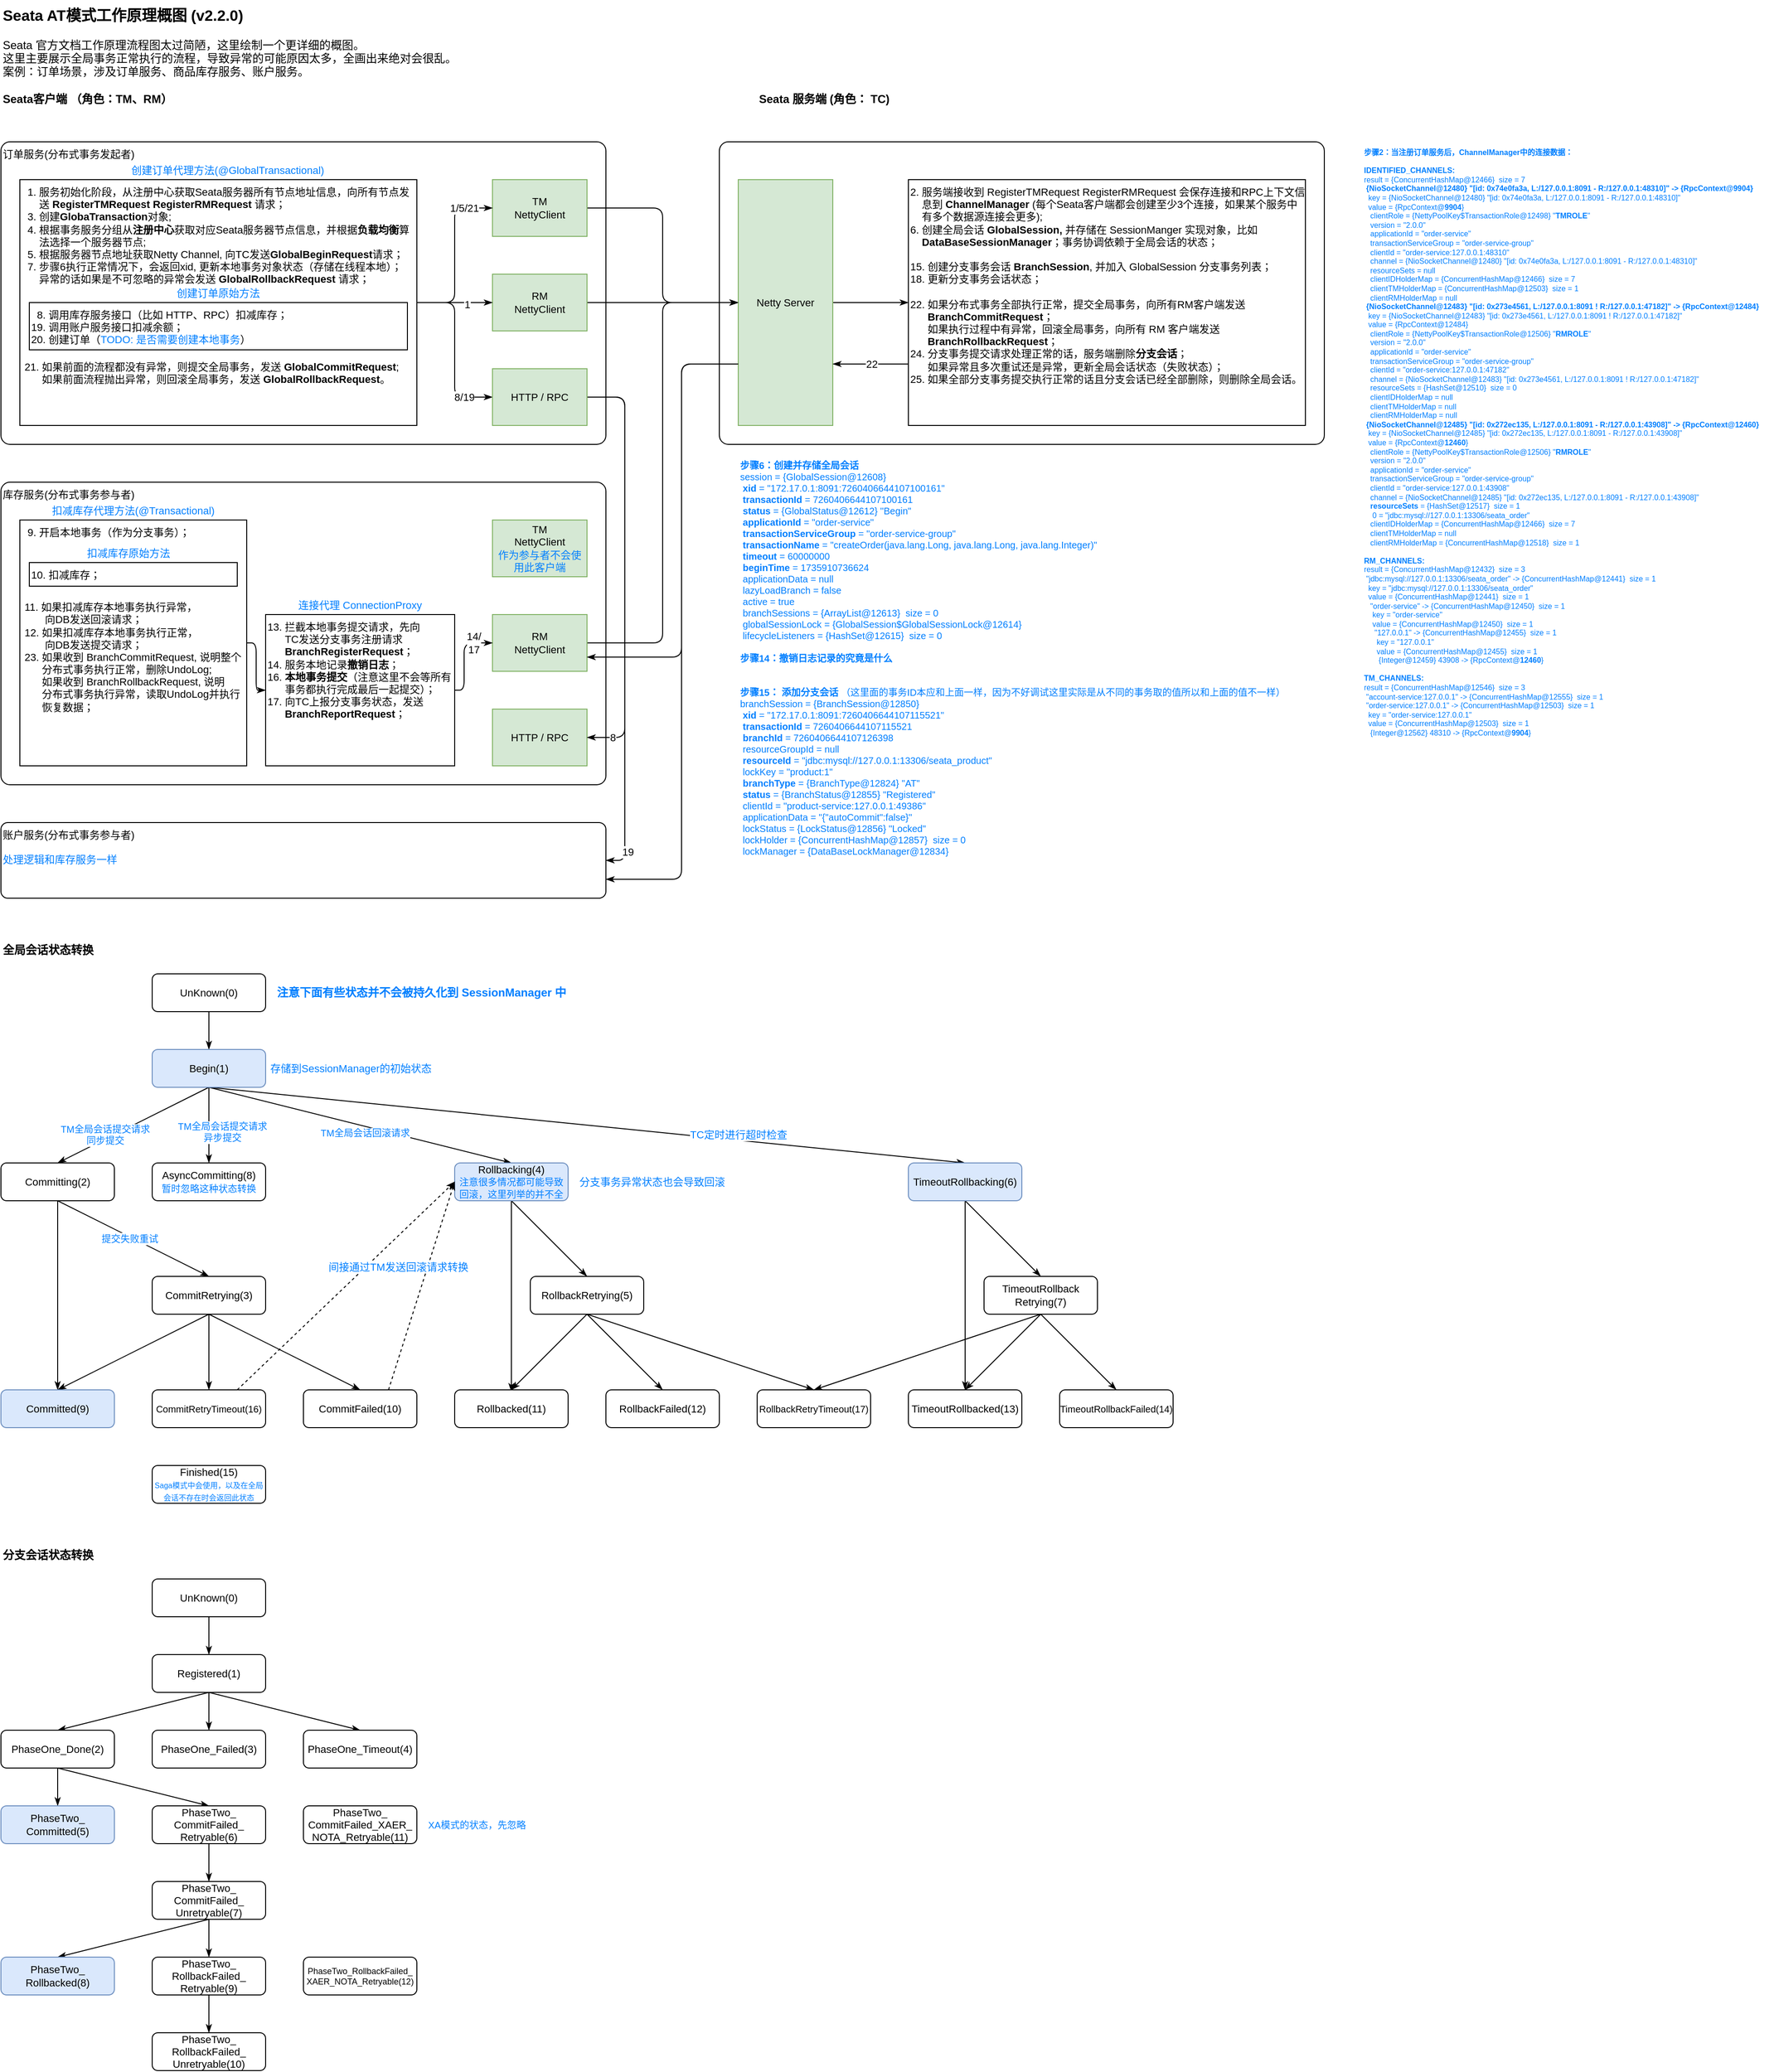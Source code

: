 <mxfile version="21.6.5" type="device">
  <diagram name="第 1 页" id="fcQhUc8sDfnLVn2LQNiu">
    <mxGraphModel dx="1434" dy="879" grid="1" gridSize="10" guides="1" tooltips="1" connect="1" arrows="1" fold="1" page="1" pageScale="1" pageWidth="827" pageHeight="1169" math="0" shadow="0">
      <root>
        <mxCell id="0" />
        <mxCell id="1" parent="0" />
        <mxCell id="5K5Wjn24KYveSR4iWbam-34" value="库存服务(分布式事务参与者)" style="rounded=1;whiteSpace=wrap;html=1;align=left;verticalAlign=top;arcSize=3;fontSize=11;" parent="1" vertex="1">
          <mxGeometry x="40" y="520" width="640" height="320" as="geometry" />
        </mxCell>
        <mxCell id="5K5Wjn24KYveSR4iWbam-16" value="" style="rounded=1;whiteSpace=wrap;html=1;align=left;verticalAlign=top;arcSize=3;fontSize=11;" parent="1" vertex="1">
          <mxGeometry x="800" y="160" width="640" height="320" as="geometry" />
        </mxCell>
        <mxCell id="5K5Wjn24KYveSR4iWbam-1" value="&lt;font style=&quot;&quot;&gt;&lt;b style=&quot;font-size: 16px;&quot;&gt;Seata AT模式工作原理概图 (v2.2.0)&lt;/b&gt;&lt;br&gt;&lt;font style=&quot;font-size: 12px;&quot;&gt;&lt;br&gt;Seata 官方文档工作原理流程图太过简陋，这里绘制一个更详细的概图。&lt;br&gt;这里主要展示全局事务正常执行的流程，导致异常的可能原因太多，全画出来绝对会很乱。&lt;br&gt;&lt;/font&gt;案例：订单场景，涉及订单服务、商品库存服务、账户服务。&lt;br&gt;&lt;/font&gt;" style="text;html=1;align=left;verticalAlign=top;resizable=0;points=[];autosize=1;strokeColor=none;fillColor=none;" parent="1" vertex="1">
          <mxGeometry x="40" y="10" width="500" height="90" as="geometry" />
        </mxCell>
        <mxCell id="5K5Wjn24KYveSR4iWbam-3" value="&lt;b&gt;Seata 服务端 (角色： TC)&lt;/b&gt;" style="text;html=1;strokeColor=none;fillColor=none;align=left;verticalAlign=middle;whiteSpace=wrap;rounded=0;" parent="1" vertex="1">
          <mxGeometry x="840" y="100" width="240" height="30" as="geometry" />
        </mxCell>
        <mxCell id="5K5Wjn24KYveSR4iWbam-4" value="&lt;b&gt;Seata客户端 （角色：TM、RM）&lt;/b&gt;" style="text;html=1;strokeColor=none;fillColor=none;align=left;verticalAlign=middle;whiteSpace=wrap;rounded=0;" parent="1" vertex="1">
          <mxGeometry x="40" y="100" width="240" height="30" as="geometry" />
        </mxCell>
        <mxCell id="5K5Wjn24KYveSR4iWbam-5" value="订单服务(分布式事务发起者)" style="rounded=1;whiteSpace=wrap;html=1;align=left;verticalAlign=top;arcSize=3;fontSize=11;" parent="1" vertex="1">
          <mxGeometry x="40" y="160" width="640" height="320" as="geometry" />
        </mxCell>
        <mxCell id="5K5Wjn24KYveSR4iWbam-28" style="edgeStyle=orthogonalEdgeStyle;rounded=1;orthogonalLoop=1;jettySize=auto;html=1;exitX=1;exitY=0.5;exitDx=0;exitDy=0;entryX=0;entryY=0.5;entryDx=0;entryDy=0;endArrow=classicThin;endFill=1;" parent="1" source="5K5Wjn24KYveSR4iWbam-6" target="5K5Wjn24KYveSR4iWbam-17" edge="1">
          <mxGeometry relative="1" as="geometry" />
        </mxCell>
        <mxCell id="5K5Wjn24KYveSR4iWbam-6" value="TM&lt;br&gt;NettyClient" style="rounded=0;whiteSpace=wrap;html=1;fontSize=11;fillColor=#d5e8d4;strokeColor=#82b366;" parent="1" vertex="1">
          <mxGeometry x="560" y="200" width="100" height="60" as="geometry" />
        </mxCell>
        <mxCell id="5K5Wjn24KYveSR4iWbam-31" style="edgeStyle=orthogonalEdgeStyle;rounded=1;orthogonalLoop=1;jettySize=auto;html=1;exitX=1;exitY=0.5;exitDx=0;exitDy=0;endArrow=classicThin;endFill=1;" parent="1" source="5K5Wjn24KYveSR4iWbam-7" target="5K5Wjn24KYveSR4iWbam-17" edge="1">
          <mxGeometry relative="1" as="geometry" />
        </mxCell>
        <mxCell id="5K5Wjn24KYveSR4iWbam-7" value="RM&lt;br&gt;NettyClient" style="rounded=0;whiteSpace=wrap;html=1;fontSize=11;fillColor=#d5e8d4;strokeColor=#82b366;" parent="1" vertex="1">
          <mxGeometry x="560" y="300" width="100" height="60" as="geometry" />
        </mxCell>
        <mxCell id="5K5Wjn24KYveSR4iWbam-15" style="edgeStyle=orthogonalEdgeStyle;rounded=1;orthogonalLoop=1;jettySize=auto;html=1;exitX=1;exitY=0.5;exitDx=0;exitDy=0;entryX=0;entryY=0.5;entryDx=0;entryDy=0;endArrow=classicThin;endFill=1;" parent="1" source="5K5Wjn24KYveSR4iWbam-8" target="5K5Wjn24KYveSR4iWbam-6" edge="1">
          <mxGeometry relative="1" as="geometry">
            <mxPoint x="480" y="210" as="sourcePoint" />
            <mxPoint x="520" y="270" as="targetPoint" />
            <Array as="points">
              <mxPoint x="520" y="330" />
              <mxPoint x="520" y="230" />
            </Array>
          </mxGeometry>
        </mxCell>
        <mxCell id="5K5Wjn24KYveSR4iWbam-18" value="1/5/21" style="edgeLabel;html=1;align=center;verticalAlign=middle;resizable=0;points=[];" parent="5K5Wjn24KYveSR4iWbam-15" vertex="1" connectable="0">
          <mxGeometry x="0.525" y="-2" relative="1" as="geometry">
            <mxPoint x="8" y="-3" as="offset" />
          </mxGeometry>
        </mxCell>
        <mxCell id="5K5Wjn24KYveSR4iWbam-30" style="edgeStyle=orthogonalEdgeStyle;rounded=1;orthogonalLoop=1;jettySize=auto;html=1;exitX=1;exitY=0.5;exitDx=0;exitDy=0;endArrow=classicThin;endFill=1;" parent="1" source="5K5Wjn24KYveSR4iWbam-8" target="5K5Wjn24KYveSR4iWbam-7" edge="1">
          <mxGeometry relative="1" as="geometry">
            <Array as="points">
              <mxPoint x="500" y="330" />
              <mxPoint x="500" y="330" />
            </Array>
          </mxGeometry>
        </mxCell>
        <mxCell id="5K5Wjn24KYveSR4iWbam-59" value="1" style="edgeLabel;html=1;align=center;verticalAlign=middle;resizable=0;points=[];" parent="5K5Wjn24KYveSR4iWbam-30" vertex="1" connectable="0">
          <mxGeometry x="0.325" y="-2" relative="1" as="geometry">
            <mxPoint as="offset" />
          </mxGeometry>
        </mxCell>
        <mxCell id="5K5Wjn24KYveSR4iWbam-8" value="&amp;nbsp; 1. 服务初始化阶段，从注册中心获取Seata服务器所有节点地址信息，向所有节点发 &lt;br&gt;&amp;nbsp; &amp;nbsp; &amp;nbsp; 送 &lt;b&gt;RegisterTMRequest&lt;/b&gt; &lt;b&gt;RegisterRMRequest&lt;/b&gt; 请求；&lt;br&gt;&amp;nbsp; 3. 创建&lt;b&gt;GlobaTransaction&lt;/b&gt;对象;&amp;nbsp;&lt;br&gt;&amp;nbsp; 4. 根据事务服务分组从&lt;b&gt;注册中心&lt;/b&gt;获取对应Seata服务器节点信息，并根据&lt;b&gt;负载均衡&lt;/b&gt;算&lt;br&gt;&amp;nbsp; &amp;nbsp; &amp;nbsp; 法选择一个服务器节点;&amp;nbsp;&lt;br&gt;&amp;nbsp; 5. 根据服务器节点地址获取Netty Channel, 向TC发送&lt;b&gt;GlobalBeginRequest&lt;/b&gt;请求；&lt;br&gt;&amp;nbsp; 7. 步骤6执行正常情况下，会返回xid, 更新本地事务对象状态（存储在线程本地）；&lt;br&gt;&amp;nbsp; &amp;nbsp; &amp;nbsp; 异常的话如果是不可忽略的异常会发送 &lt;b&gt;GlobalRollbackRequest&lt;/b&gt; 请求；&lt;br&gt;&amp;nbsp;&lt;br&gt;&lt;br&gt;&lt;br&gt;&lt;br&gt;&lt;br&gt;&lt;br&gt;&amp;nbsp;21. 如果前面的流程都没有异常，则提交全局事务，发送 &lt;b&gt;GlobalCommitRequest&lt;/b&gt;;&lt;br&gt;&amp;nbsp; &amp;nbsp; &amp;nbsp; &amp;nbsp;如果前面流程抛出异常，则回滚全局事务，发送&amp;nbsp;&lt;b&gt;GlobalRollbackRequest&lt;/b&gt;。" style="rounded=0;whiteSpace=wrap;html=1;align=left;fontSize=11;verticalAlign=top;" parent="1" vertex="1">
          <mxGeometry x="60" y="200" width="420" height="260" as="geometry" />
        </mxCell>
        <mxCell id="5K5Wjn24KYveSR4iWbam-48" style="edgeStyle=orthogonalEdgeStyle;rounded=1;orthogonalLoop=1;jettySize=auto;html=1;exitX=1;exitY=0.5;exitDx=0;exitDy=0;entryX=0;entryY=0.5;entryDx=0;entryDy=0;endArrow=classicThin;endFill=1;" parent="1" source="5K5Wjn24KYveSR4iWbam-8" target="5K5Wjn24KYveSR4iWbam-47" edge="1">
          <mxGeometry relative="1" as="geometry" />
        </mxCell>
        <mxCell id="5K5Wjn24KYveSR4iWbam-50" value="8/19" style="edgeLabel;html=1;align=center;verticalAlign=middle;resizable=0;points=[];" parent="5K5Wjn24KYveSR4iWbam-48" vertex="1" connectable="0">
          <mxGeometry x="-0.713" y="-1" relative="1" as="geometry">
            <mxPoint x="24" y="99" as="offset" />
          </mxGeometry>
        </mxCell>
        <mxCell id="5K5Wjn24KYveSR4iWbam-9" value="&amp;nbsp; 8. 调用库存服务接口（比如 HTTP、RPC）扣减库存；&lt;br&gt;19. 调用账户服务接口扣减余额；&lt;br&gt;20. 创建订单（&lt;font color=&quot;#007fff&quot;&gt;TODO: 是否需要创建本地事务&lt;/font&gt;）" style="rounded=0;whiteSpace=wrap;html=1;align=left;verticalAlign=top;fontSize=11;" parent="1" vertex="1">
          <mxGeometry x="70" y="330" width="400" height="50" as="geometry" />
        </mxCell>
        <mxCell id="5K5Wjn24KYveSR4iWbam-10" value="&lt;font color=&quot;#007fff&quot;&gt;创建订单代理方法(@GlobalTransactional)&lt;/font&gt;" style="text;html=1;strokeColor=none;fillColor=none;align=center;verticalAlign=middle;whiteSpace=wrap;rounded=0;fontSize=11;" parent="1" vertex="1">
          <mxGeometry x="170" y="180" width="220" height="20" as="geometry" />
        </mxCell>
        <mxCell id="5K5Wjn24KYveSR4iWbam-58" style="edgeStyle=orthogonalEdgeStyle;rounded=1;orthogonalLoop=1;jettySize=auto;html=1;exitX=1;exitY=0.5;exitDx=0;exitDy=0;endArrow=classicThin;endFill=1;" parent="1" source="5K5Wjn24KYveSR4iWbam-17" target="5K5Wjn24KYveSR4iWbam-20" edge="1">
          <mxGeometry relative="1" as="geometry" />
        </mxCell>
        <mxCell id="5K5Wjn24KYveSR4iWbam-67" style="edgeStyle=orthogonalEdgeStyle;rounded=1;orthogonalLoop=1;jettySize=auto;html=1;exitX=0;exitY=0.75;exitDx=0;exitDy=0;entryX=1;entryY=0.75;entryDx=0;entryDy=0;endArrow=classicThin;endFill=1;" parent="1" source="5K5Wjn24KYveSR4iWbam-17" target="5K5Wjn24KYveSR4iWbam-51" edge="1">
          <mxGeometry relative="1" as="geometry">
            <Array as="points">
              <mxPoint x="760" y="395" />
              <mxPoint x="760" y="940" />
            </Array>
          </mxGeometry>
        </mxCell>
        <mxCell id="5K5Wjn24KYveSR4iWbam-17" value="Netty Server" style="rounded=0;whiteSpace=wrap;html=1;fontSize=11;fillColor=#d5e8d4;strokeColor=#82b366;" parent="1" vertex="1">
          <mxGeometry x="820" y="200" width="100" height="260" as="geometry" />
        </mxCell>
        <mxCell id="5K5Wjn24KYveSR4iWbam-63" style="edgeStyle=orthogonalEdgeStyle;rounded=1;orthogonalLoop=1;jettySize=auto;html=1;exitX=0;exitY=0.75;exitDx=0;exitDy=0;entryX=1;entryY=0.75;entryDx=0;entryDy=0;endArrow=classicThin;endFill=1;" parent="1" source="5K5Wjn24KYveSR4iWbam-20" target="5K5Wjn24KYveSR4iWbam-17" edge="1">
          <mxGeometry relative="1" as="geometry" />
        </mxCell>
        <mxCell id="5K5Wjn24KYveSR4iWbam-64" value="22" style="edgeLabel;html=1;align=center;verticalAlign=middle;resizable=0;points=[];" parent="5K5Wjn24KYveSR4iWbam-63" vertex="1" connectable="0">
          <mxGeometry x="-0.025" relative="1" as="geometry">
            <mxPoint as="offset" />
          </mxGeometry>
        </mxCell>
        <mxCell id="5K5Wjn24KYveSR4iWbam-20" value="2. 服务端接收到 RegisterTMRequest RegisterRMRequest 会保存连接和RPC上下文信 &lt;br&gt;&amp;nbsp; &amp;nbsp; 息到 &lt;b&gt;ChannelManager &lt;/b&gt;(每个Seata客户端都会创建至少3个连接，如果某个服务中&lt;br&gt;&amp;nbsp; &amp;nbsp; 有多个数据源连接会更多);&amp;nbsp;&lt;br&gt;6. 创建全局会话 &lt;b&gt;GlobalSession, &lt;/b&gt;并存储在 SessionManger 实现对象，比如&lt;br&gt;&amp;nbsp; &amp;nbsp; &lt;b&gt;DataBaseSessionManager&lt;/b&gt;；事务协调依赖于全局会话的状态；&lt;br&gt;&lt;br&gt;15. 创建分支事务会话 &lt;b&gt;BranchSession&lt;/b&gt;, 并加入 GlobalSession 分支事务列表；&lt;br&gt;18. 更新分支事务会话状态；&lt;br&gt;&lt;br&gt;22. 如果分布式事务全部执行正常，提交全局事务，向所有RM客户端发送&amp;nbsp;&lt;br&gt;&amp;nbsp; &amp;nbsp; &amp;nbsp; &lt;b&gt;BranchCommitRequest&lt;/b&gt;；&lt;br&gt;&amp;nbsp; &amp;nbsp; &amp;nbsp; 如果执行过程中有异常，回滚全局事务，向所有 RM 客户端发送&lt;br&gt;&amp;nbsp; &amp;nbsp; &amp;nbsp; &lt;b&gt;BranchRollbackRequest&lt;/b&gt;；&lt;br&gt;24. 分支事务提交请求处理正常的话，服务端删除&lt;b&gt;分支会话&lt;/b&gt;；&lt;br&gt;&amp;nbsp; &amp;nbsp; &amp;nbsp; 如果异常且多次重试还是异常，更新全局会话状态（失败状态）；&lt;br&gt;25. 如果全部分支事务提交执行正常的话且分支会话已经全部删除，则删除全局会话。" style="rounded=0;whiteSpace=wrap;html=1;align=left;fontSize=11;verticalAlign=top;" parent="1" vertex="1">
          <mxGeometry x="1000" y="200" width="420" height="260" as="geometry" />
        </mxCell>
        <mxCell id="5K5Wjn24KYveSR4iWbam-21" value="&lt;font color=&quot;#007fff&quot;&gt;创建订单原始方法&lt;/font&gt;" style="text;html=1;strokeColor=none;fillColor=none;align=center;verticalAlign=middle;whiteSpace=wrap;rounded=0;fontSize=11;" parent="1" vertex="1">
          <mxGeometry x="220" y="310" width="100" height="20" as="geometry" />
        </mxCell>
        <mxCell id="5K5Wjn24KYveSR4iWbam-32" value="&lt;font color=&quot;#007fff&quot; style=&quot;font-size: 8px;&quot;&gt;&lt;b style=&quot;font-size: 8px;&quot;&gt;步骤2：当注册订单服务后，ChannelManager中的连接数据：&lt;br style=&quot;font-size: 8px;&quot;&gt;&lt;br style=&quot;font-size: 8px;&quot;&gt;IDENTIFIED_CHANNELS:&lt;br style=&quot;font-size: 8px;&quot;&gt;&lt;/b&gt;&lt;/font&gt;&lt;div style=&quot;font-size: 8px;&quot;&gt;&lt;div style=&quot;font-size: 8px;&quot;&gt;&lt;font color=&quot;#007fff&quot; style=&quot;font-size: 8px;&quot;&gt;result = {ConcurrentHashMap@12466}&amp;nbsp; size = 7&lt;/font&gt;&lt;/div&gt;&lt;div style=&quot;font-size: 8px;&quot;&gt;&lt;font color=&quot;#007fff&quot; style=&quot;font-size: 8px;&quot;&gt;&lt;b&gt;&amp;nbsp;{NioSocketChannel@12480} &quot;[id: 0x74e0fa3a, L:/127.0.0.1:8091 - R:/127.0.0.1:48310]&quot; -&amp;gt; {RpcContext@9904}&amp;nbsp;&lt;/b&gt;&lt;/font&gt;&lt;/div&gt;&lt;div style=&quot;font-size: 8px;&quot;&gt;&lt;font color=&quot;#007fff&quot; style=&quot;font-size: 8px;&quot;&gt;&amp;nbsp; key = {NioSocketChannel@12480} &quot;[id: 0x74e0fa3a, L:/127.0.0.1:8091 - R:/127.0.0.1:48310]&quot;&lt;/font&gt;&lt;/div&gt;&lt;div style=&quot;font-size: 8px;&quot;&gt;&lt;font color=&quot;#007fff&quot; style=&quot;font-size: 8px;&quot;&gt;&amp;nbsp; value = {RpcContext@&lt;b style=&quot;font-size: 8px;&quot;&gt;9904&lt;/b&gt;}&amp;nbsp;&lt;/font&gt;&lt;/div&gt;&lt;div style=&quot;font-size: 8px;&quot;&gt;&lt;font color=&quot;#007fff&quot; style=&quot;font-size: 8px;&quot;&gt;&amp;nbsp; &amp;nbsp;clientRole = {NettyPoolKey$TransactionRole@12498} &quot;&lt;b style=&quot;font-size: 8px;&quot;&gt;TMROLE&lt;/b&gt;&quot;&lt;/font&gt;&lt;/div&gt;&lt;div style=&quot;font-size: 8px;&quot;&gt;&lt;font color=&quot;#007fff&quot; style=&quot;font-size: 8px;&quot;&gt;&amp;nbsp; &amp;nbsp;version = &quot;2.0.0&quot;&lt;/font&gt;&lt;/div&gt;&lt;div style=&quot;font-size: 8px;&quot;&gt;&lt;font color=&quot;#007fff&quot; style=&quot;font-size: 8px;&quot;&gt;&amp;nbsp; &amp;nbsp;applicationId = &quot;order-service&quot;&lt;/font&gt;&lt;/div&gt;&lt;div style=&quot;font-size: 8px;&quot;&gt;&lt;font color=&quot;#007fff&quot; style=&quot;font-size: 8px;&quot;&gt;&amp;nbsp; &amp;nbsp;transactionServiceGroup = &quot;order-service-group&quot;&lt;/font&gt;&lt;/div&gt;&lt;div style=&quot;font-size: 8px;&quot;&gt;&lt;font color=&quot;#007fff&quot; style=&quot;font-size: 8px;&quot;&gt;&amp;nbsp; &amp;nbsp;clientId = &quot;order-service:127.0.0.1:48310&quot;&lt;/font&gt;&lt;/div&gt;&lt;div style=&quot;font-size: 8px;&quot;&gt;&lt;font color=&quot;#007fff&quot; style=&quot;font-size: 8px;&quot;&gt;&amp;nbsp; &amp;nbsp;channel = {NioSocketChannel@12480} &quot;[id: 0x74e0fa3a, L:/127.0.0.1:8091 - R:/127.0.0.1:48310]&quot;&lt;/font&gt;&lt;/div&gt;&lt;div style=&quot;font-size: 8px;&quot;&gt;&lt;font color=&quot;#007fff&quot; style=&quot;font-size: 8px;&quot;&gt;&amp;nbsp; &amp;nbsp;resourceSets = null&lt;/font&gt;&lt;/div&gt;&lt;div style=&quot;font-size: 8px;&quot;&gt;&lt;font color=&quot;#007fff&quot; style=&quot;font-size: 8px;&quot;&gt;&amp;nbsp; &amp;nbsp;clientIDHolderMap = {ConcurrentHashMap@12466}&amp;nbsp; size = 7&lt;/font&gt;&lt;/div&gt;&lt;div style=&quot;font-size: 8px;&quot;&gt;&lt;font color=&quot;#007fff&quot; style=&quot;font-size: 8px;&quot;&gt;&amp;nbsp; &amp;nbsp;clientTMHolderMap = {ConcurrentHashMap@12503}&amp;nbsp; size = 1&lt;/font&gt;&lt;/div&gt;&lt;div style=&quot;font-size: 8px;&quot;&gt;&lt;font color=&quot;#007fff&quot; style=&quot;font-size: 8px;&quot;&gt;&amp;nbsp; &amp;nbsp;clientRMHolderMap = null&lt;/font&gt;&lt;/div&gt;&lt;div style=&quot;font-size: 8px;&quot;&gt;&lt;font color=&quot;#007fff&quot; style=&quot;font-size: 8px;&quot;&gt;&lt;b&gt;&amp;nbsp;{NioSocketChannel@12483} &quot;[id: 0x273e4561, L:/127.0.0.1:8091 ! R:/127.0.0.1:47182]&quot; -&amp;gt; {RpcContext@12484}&lt;/b&gt;&lt;/font&gt;&lt;/div&gt;&lt;div style=&quot;font-size: 8px;&quot;&gt;&lt;font color=&quot;#007fff&quot; style=&quot;font-size: 8px;&quot;&gt;&amp;nbsp; key = {NioSocketChannel@12483} &quot;[id: 0x273e4561, L:/127.0.0.1:8091 ! R:/127.0.0.1:47182]&quot;&lt;/font&gt;&lt;/div&gt;&lt;div style=&quot;font-size: 8px;&quot;&gt;&lt;font color=&quot;#007fff&quot; style=&quot;font-size: 8px;&quot;&gt;&amp;nbsp; value = {RpcContext@12484}&lt;/font&gt;&lt;/div&gt;&lt;div style=&quot;font-size: 8px;&quot;&gt;&lt;font color=&quot;#007fff&quot; style=&quot;font-size: 8px;&quot;&gt;&amp;nbsp; &amp;nbsp;clientRole = {NettyPoolKey$TransactionRole@12506} &quot;&lt;b style=&quot;font-size: 8px;&quot;&gt;RMROLE&lt;/b&gt;&quot;&lt;/font&gt;&lt;/div&gt;&lt;div style=&quot;font-size: 8px;&quot;&gt;&lt;font color=&quot;#007fff&quot; style=&quot;font-size: 8px;&quot;&gt;&amp;nbsp; &amp;nbsp;version = &quot;2.0.0&quot;&lt;/font&gt;&lt;/div&gt;&lt;div style=&quot;font-size: 8px;&quot;&gt;&lt;font color=&quot;#007fff&quot; style=&quot;font-size: 8px;&quot;&gt;&amp;nbsp; &amp;nbsp;applicationId = &quot;order-service&quot;&lt;/font&gt;&lt;/div&gt;&lt;div style=&quot;font-size: 8px;&quot;&gt;&lt;font color=&quot;#007fff&quot; style=&quot;font-size: 8px;&quot;&gt;&amp;nbsp; &amp;nbsp;transactionServiceGroup = &quot;order-service-group&quot;&lt;/font&gt;&lt;/div&gt;&lt;div style=&quot;font-size: 8px;&quot;&gt;&lt;font color=&quot;#007fff&quot; style=&quot;font-size: 8px;&quot;&gt;&amp;nbsp; &amp;nbsp;clientId = &quot;order-service:127.0.0.1:47182&quot;&lt;/font&gt;&lt;/div&gt;&lt;div style=&quot;font-size: 8px;&quot;&gt;&lt;font color=&quot;#007fff&quot; style=&quot;font-size: 8px;&quot;&gt;&amp;nbsp; &amp;nbsp;channel = {NioSocketChannel@12483} &quot;[id: 0x273e4561, L:/127.0.0.1:8091 ! R:/127.0.0.1:47182]&quot;&lt;/font&gt;&lt;/div&gt;&lt;div style=&quot;font-size: 8px;&quot;&gt;&lt;font color=&quot;#007fff&quot; style=&quot;font-size: 8px;&quot;&gt;&amp;nbsp; &amp;nbsp;resourceSets = {HashSet@12510}&amp;nbsp; size = 0&lt;/font&gt;&lt;/div&gt;&lt;div style=&quot;font-size: 8px;&quot;&gt;&lt;font color=&quot;#007fff&quot; style=&quot;font-size: 8px;&quot;&gt;&amp;nbsp; &amp;nbsp;clientIDHolderMap = null&lt;/font&gt;&lt;/div&gt;&lt;div style=&quot;font-size: 8px;&quot;&gt;&lt;font color=&quot;#007fff&quot; style=&quot;font-size: 8px;&quot;&gt;&amp;nbsp; &amp;nbsp;clientTMHolderMap = null&lt;/font&gt;&lt;/div&gt;&lt;div style=&quot;font-size: 8px;&quot;&gt;&lt;font color=&quot;#007fff&quot; style=&quot;font-size: 8px;&quot;&gt;&amp;nbsp; &amp;nbsp;clientRMHolderMap = null&lt;/font&gt;&lt;/div&gt;&lt;div style=&quot;font-size: 8px;&quot;&gt;&lt;font color=&quot;#007fff&quot; style=&quot;font-size: 8px;&quot;&gt;&lt;b&gt;&amp;nbsp;{NioSocketChannel@12485} &quot;[id: 0x272ec135, L:/127.0.0.1:8091 - R:/127.0.0.1:43908]&quot; -&amp;gt; {RpcContext@12460}&lt;/b&gt;&lt;/font&gt;&lt;/div&gt;&lt;div style=&quot;font-size: 8px;&quot;&gt;&lt;font color=&quot;#007fff&quot; style=&quot;font-size: 8px;&quot;&gt;&amp;nbsp; key = {NioSocketChannel@12485} &quot;[id: 0x272ec135, L:/127.0.0.1:8091 - R:/127.0.0.1:43908]&quot;&lt;/font&gt;&lt;/div&gt;&lt;div style=&quot;font-size: 8px;&quot;&gt;&lt;font color=&quot;#007fff&quot; style=&quot;font-size: 8px;&quot;&gt;&amp;nbsp; value = {RpcContext@&lt;b style=&quot;font-size: 8px;&quot;&gt;12460&lt;/b&gt;}&lt;/font&gt;&lt;/div&gt;&lt;div style=&quot;font-size: 8px;&quot;&gt;&lt;font color=&quot;#007fff&quot; style=&quot;font-size: 8px;&quot;&gt;&amp;nbsp; &amp;nbsp;clientRole = {NettyPoolKey$TransactionRole@12506} &quot;&lt;b style=&quot;font-size: 8px;&quot;&gt;RMROLE&lt;/b&gt;&quot;&lt;/font&gt;&lt;/div&gt;&lt;div style=&quot;font-size: 8px;&quot;&gt;&lt;font color=&quot;#007fff&quot; style=&quot;font-size: 8px;&quot;&gt;&amp;nbsp; &amp;nbsp;version = &quot;2.0.0&quot;&lt;/font&gt;&lt;/div&gt;&lt;div style=&quot;font-size: 8px;&quot;&gt;&lt;font color=&quot;#007fff&quot; style=&quot;font-size: 8px;&quot;&gt;&amp;nbsp; &amp;nbsp;applicationId = &quot;order-service&quot;&lt;/font&gt;&lt;/div&gt;&lt;div style=&quot;font-size: 8px;&quot;&gt;&lt;font color=&quot;#007fff&quot; style=&quot;font-size: 8px;&quot;&gt;&amp;nbsp; &amp;nbsp;transactionServiceGroup = &quot;order-service-group&quot;&lt;/font&gt;&lt;/div&gt;&lt;div style=&quot;font-size: 8px;&quot;&gt;&lt;font color=&quot;#007fff&quot; style=&quot;font-size: 8px;&quot;&gt;&amp;nbsp; &amp;nbsp;clientId = &quot;order-service:127.0.0.1:43908&quot;&lt;/font&gt;&lt;/div&gt;&lt;div style=&quot;font-size: 8px;&quot;&gt;&lt;font color=&quot;#007fff&quot; style=&quot;font-size: 8px;&quot;&gt;&amp;nbsp; &amp;nbsp;channel = {NioSocketChannel@12485} &quot;[id: 0x272ec135, L:/127.0.0.1:8091 - R:/127.0.0.1:43908]&quot;&lt;/font&gt;&lt;/div&gt;&lt;div style=&quot;font-size: 8px;&quot;&gt;&lt;font color=&quot;#007fff&quot; style=&quot;font-size: 8px;&quot;&gt;&amp;nbsp; &amp;nbsp;&lt;b style=&quot;font-size: 8px;&quot;&gt;resourceSets&lt;/b&gt; = {HashSet@12517}&amp;nbsp; size = 1&lt;/font&gt;&lt;/div&gt;&lt;div style=&quot;font-size: 8px;&quot;&gt;&lt;font color=&quot;#007fff&quot; style=&quot;font-size: 8px;&quot;&gt;&amp;nbsp; &amp;nbsp; 0 = &quot;jdbc:mysql://127.0.0.1:13306/seata_order&quot;&lt;/font&gt;&lt;/div&gt;&lt;div style=&quot;font-size: 8px;&quot;&gt;&lt;font color=&quot;#007fff&quot; style=&quot;font-size: 8px;&quot;&gt;&amp;nbsp; &amp;nbsp;clientIDHolderMap = {ConcurrentHashMap@12466}&amp;nbsp; size = 7&lt;/font&gt;&lt;/div&gt;&lt;div style=&quot;font-size: 8px;&quot;&gt;&lt;font color=&quot;#007fff&quot; style=&quot;font-size: 8px;&quot;&gt;&amp;nbsp; &amp;nbsp;clientTMHolderMap = null&lt;/font&gt;&lt;/div&gt;&lt;div style=&quot;font-size: 8px;&quot;&gt;&lt;font color=&quot;#007fff&quot; style=&quot;font-size: 8px;&quot;&gt;&amp;nbsp; &amp;nbsp;clientRMHolderMap = {ConcurrentHashMap@12518}&amp;nbsp; size = 1&lt;/font&gt;&lt;/div&gt;&lt;/div&gt;&lt;div style=&quot;font-size: 8px;&quot;&gt;&lt;font color=&quot;#007fff&quot; style=&quot;font-size: 8px;&quot;&gt;&lt;br style=&quot;font-size: 8px;&quot;&gt;&lt;/font&gt;&lt;/div&gt;&lt;div style=&quot;font-size: 8px;&quot;&gt;&lt;font color=&quot;#007fff&quot; style=&quot;font-size: 8px;&quot;&gt;&lt;b style=&quot;font-size: 8px;&quot;&gt;RM_CHANNELS:&lt;/b&gt;&lt;br style=&quot;font-size: 8px;&quot;&gt;&lt;div style=&quot;font-size: 8px;&quot;&gt;&lt;div style=&quot;font-size: 8px;&quot;&gt;result = {ConcurrentHashMap@12432}&amp;nbsp; size = 3&lt;/div&gt;&lt;div style=&quot;font-size: 8px;&quot;&gt;&amp;nbsp;&quot;jdbc:mysql://127.0.0.1:13306/seata_order&quot; -&amp;gt; {ConcurrentHashMap@12441}&amp;nbsp; size = 1&lt;/div&gt;&lt;div style=&quot;font-size: 8px;&quot;&gt;&amp;nbsp; key = &quot;jdbc:mysql://127.0.0.1:13306/seata_order&quot;&lt;/div&gt;&lt;div style=&quot;font-size: 8px;&quot;&gt;&amp;nbsp; value = {ConcurrentHashMap@12441}&amp;nbsp; size = 1&lt;/div&gt;&lt;div style=&quot;font-size: 8px;&quot;&gt;&amp;nbsp; &amp;nbsp;&quot;order-service&quot; -&amp;gt; {ConcurrentHashMap@12450}&amp;nbsp; size = 1&lt;/div&gt;&lt;div style=&quot;font-size: 8px;&quot;&gt;&amp;nbsp; &amp;nbsp; key = &quot;order-service&quot;&lt;/div&gt;&lt;div style=&quot;font-size: 8px;&quot;&gt;&amp;nbsp; &amp;nbsp; value = {ConcurrentHashMap@12450}&amp;nbsp; size = 1&lt;/div&gt;&lt;div style=&quot;font-size: 8px;&quot;&gt;&amp;nbsp; &amp;nbsp; &amp;nbsp;&quot;127.0.0.1&quot; -&amp;gt; {ConcurrentHashMap@12455}&amp;nbsp; size = 1&lt;/div&gt;&lt;div style=&quot;font-size: 8px;&quot;&gt;&amp;nbsp; &amp;nbsp; &amp;nbsp; key = &quot;127.0.0.1&quot;&lt;/div&gt;&lt;div style=&quot;font-size: 8px;&quot;&gt;&amp;nbsp; &amp;nbsp; &amp;nbsp; value = {ConcurrentHashMap@12455}&amp;nbsp; size = 1&lt;/div&gt;&lt;div style=&quot;font-size: 8px;&quot;&gt;&amp;nbsp; &amp;nbsp; &amp;nbsp; &amp;nbsp;{Integer@12459} 43908 -&amp;gt; {RpcContext@&lt;b style=&quot;font-size: 8px;&quot;&gt;12460&lt;/b&gt;}&lt;/div&gt;&lt;/div&gt;&lt;/font&gt;&lt;/div&gt;&lt;div style=&quot;font-size: 8px;&quot;&gt;&lt;font color=&quot;#007fff&quot; style=&quot;font-size: 8px;&quot;&gt;&lt;b style=&quot;font-size: 8px;&quot;&gt;&lt;br style=&quot;font-size: 8px;&quot;&gt;&lt;/b&gt;&lt;/font&gt;&lt;/div&gt;&lt;div style=&quot;font-size: 8px;&quot;&gt;&lt;font color=&quot;#007fff&quot; style=&quot;font-size: 8px;&quot;&gt;&lt;div style=&quot;font-size: 8px;&quot;&gt;&lt;b style=&quot;font-size: 8px;&quot;&gt;TM_CHANNELS:&lt;/b&gt;&lt;br style=&quot;font-size: 8px;&quot;&gt;&lt;div style=&quot;font-size: 8px;&quot;&gt;&lt;div style=&quot;font-size: 8px;&quot;&gt;&lt;div style=&quot;font-size: 8px;&quot;&gt;result = {ConcurrentHashMap@12546}&amp;nbsp; size = 3&lt;/div&gt;&lt;div style=&quot;font-size: 8px;&quot;&gt;&amp;nbsp;&quot;account-service:127.0.0.1&quot; -&amp;gt; {ConcurrentHashMap@12555}&amp;nbsp; size = 1&lt;/div&gt;&lt;div style=&quot;font-size: 8px;&quot;&gt;&amp;nbsp;&quot;order-service:127.0.0.1&quot; -&amp;gt; {ConcurrentHashMap@12503}&amp;nbsp; size = 1&lt;/div&gt;&lt;div style=&quot;font-size: 8px;&quot;&gt;&amp;nbsp; key = &quot;order-service:127.0.0.1&quot;&lt;/div&gt;&lt;div style=&quot;font-size: 8px;&quot;&gt;&amp;nbsp; value = {ConcurrentHashMap@12503}&amp;nbsp; size = 1&lt;/div&gt;&lt;div style=&quot;font-size: 8px;&quot;&gt;&amp;nbsp; &amp;nbsp;{Integer@12562} 48310 -&amp;gt; {RpcContext@&lt;b style=&quot;font-size: 8px;&quot;&gt;9904&lt;/b&gt;}&amp;nbsp;&lt;/div&gt;&lt;/div&gt;&lt;/div&gt;&lt;/div&gt;&lt;/font&gt;&lt;/div&gt;" style="text;html=1;align=left;verticalAlign=top;resizable=0;points=[];autosize=1;strokeColor=none;fillColor=none;fontSize=8;" parent="1" vertex="1">
          <mxGeometry x="1480" y="160" width="440" height="640" as="geometry" />
        </mxCell>
        <mxCell id="5K5Wjn24KYveSR4iWbam-33" value="&lt;font color=&quot;#007fff&quot; style=&quot;font-size: 10px;&quot;&gt;&lt;font style=&quot;font-size: 10px;&quot;&gt;&lt;b&gt;步骤6：创建并存储全局会话&lt;br&gt;&lt;/b&gt;&lt;/font&gt;&lt;div style=&quot;&quot;&gt;session = {GlobalSession@12608}&amp;nbsp;&lt;/div&gt;&lt;div style=&quot;&quot;&gt;&amp;nbsp;&lt;b&gt;xid&lt;/b&gt; = &quot;172.17.0.1:8091:7260406644107100161&quot;&lt;/div&gt;&lt;div style=&quot;&quot;&gt;&amp;nbsp;&lt;b&gt;transactionId&lt;/b&gt; = 7260406644107100161&lt;/div&gt;&lt;div style=&quot;&quot;&gt;&amp;nbsp;&lt;b&gt;status&lt;/b&gt; = {GlobalStatus@12612} &quot;Begin&quot;&lt;/div&gt;&lt;div style=&quot;&quot;&gt;&amp;nbsp;&lt;b&gt;applicationId&lt;/b&gt; = &quot;order-service&quot;&lt;/div&gt;&lt;div style=&quot;&quot;&gt;&amp;nbsp;&lt;b&gt;transactionServiceGroup&lt;/b&gt; = &quot;order-service-group&quot;&lt;/div&gt;&lt;div style=&quot;&quot;&gt;&amp;nbsp;&lt;b&gt;transactionName&lt;/b&gt; = &quot;createOrder(java.lang.Long, java.lang.Long, java.lang.Integer)&quot;&lt;/div&gt;&lt;div style=&quot;&quot;&gt;&amp;nbsp;&lt;b&gt;timeout&lt;/b&gt; = 60000000&lt;/div&gt;&lt;div style=&quot;&quot;&gt;&amp;nbsp;&lt;b&gt;beginTime&lt;/b&gt; =&amp;nbsp;1735910736624&lt;/div&gt;&lt;div style=&quot;&quot;&gt;&amp;nbsp;applicationData = null&lt;/div&gt;&lt;div style=&quot;&quot;&gt;&amp;nbsp;lazyLoadBranch = false&lt;/div&gt;&lt;div style=&quot;&quot;&gt;&amp;nbsp;active = true&lt;/div&gt;&lt;div style=&quot;&quot;&gt;&amp;nbsp;branchSessions = {ArrayList@12613}&amp;nbsp; size = 0&lt;/div&gt;&lt;div style=&quot;&quot;&gt;&amp;nbsp;globalSessionLock = {GlobalSession$GlobalSessionLock@12614}&amp;nbsp;&lt;/div&gt;&lt;div style=&quot;&quot;&gt;&amp;nbsp;lifecycleListeners = {HashSet@12615}&amp;nbsp; size = 0&lt;/div&gt;&lt;div style=&quot;&quot;&gt;&lt;br&gt;&lt;/div&gt;&lt;div style=&quot;&quot;&gt;&lt;b&gt;步骤14：撤销日志记录的究竟是什么&lt;/b&gt;&lt;/div&gt;&lt;div style=&quot;&quot;&gt;&lt;br&gt;&lt;/div&gt;&lt;div style=&quot;&quot;&gt;&lt;br&gt;&lt;/div&gt;&lt;div style=&quot;&quot;&gt;&lt;b&gt;步骤15： 添加分支会话 &lt;/b&gt;（这里面的事务ID本应和上面一样，因为不好调试这里实际是从不同的事务取的值所以和上面的值不一样）&lt;/div&gt;&lt;div style=&quot;&quot;&gt;&lt;div style=&quot;&quot;&gt;branchSession = {BranchSession@12850}&amp;nbsp;&lt;/div&gt;&lt;div style=&quot;&quot;&gt;&amp;nbsp;&lt;b&gt;xid&lt;/b&gt; = &quot;172.17.0.1:8091:7260406644107115521&quot;&lt;/div&gt;&lt;div style=&quot;&quot;&gt;&amp;nbsp;&lt;b&gt;transactionId&lt;/b&gt; = 7260406644107115521&lt;/div&gt;&lt;div style=&quot;&quot;&gt;&amp;nbsp;&lt;b&gt;branchId&lt;/b&gt; = 7260406644107126398&lt;/div&gt;&lt;div style=&quot;&quot;&gt;&amp;nbsp;resourceGroupId = null&lt;/div&gt;&lt;div style=&quot;&quot;&gt;&amp;nbsp;&lt;b&gt;resourceId&lt;/b&gt; = &quot;jdbc:mysql://127.0.0.1:13306/seata_product&quot;&lt;/div&gt;&lt;div style=&quot;&quot;&gt;&amp;nbsp;lockKey = &quot;product:1&quot;&lt;/div&gt;&lt;div style=&quot;&quot;&gt;&amp;nbsp;&lt;b&gt;branchType&lt;/b&gt; = {BranchType@12824} &quot;AT&quot;&lt;/div&gt;&lt;div style=&quot;&quot;&gt;&amp;nbsp;&lt;b&gt;status&lt;/b&gt; = {BranchStatus@12855} &quot;Registered&quot;&lt;/div&gt;&lt;div style=&quot;&quot;&gt;&amp;nbsp;clientId = &quot;product-service:127.0.0.1:49386&quot;&lt;/div&gt;&lt;div style=&quot;&quot;&gt;&amp;nbsp;applicationData = &quot;{&quot;autoCommit&quot;:false}&quot;&lt;/div&gt;&lt;div style=&quot;&quot;&gt;&amp;nbsp;lockStatus = {LockStatus@12856} &quot;Locked&quot;&lt;/div&gt;&lt;div style=&quot;&quot;&gt;&amp;nbsp;lockHolder = {ConcurrentHashMap@12857}&amp;nbsp; size = 0&lt;/div&gt;&lt;div style=&quot;&quot;&gt;&amp;nbsp;lockManager = {DataBaseLockManager@12834}&amp;nbsp;&lt;/div&gt;&lt;/div&gt;&lt;/font&gt;" style="text;html=1;strokeColor=none;fillColor=none;align=left;verticalAlign=top;whiteSpace=wrap;rounded=0;fontSize=11;" parent="1" vertex="1">
          <mxGeometry x="820" y="489" width="580" height="451" as="geometry" />
        </mxCell>
        <mxCell id="5K5Wjn24KYveSR4iWbam-56" style="edgeStyle=orthogonalEdgeStyle;rounded=1;orthogonalLoop=1;jettySize=auto;html=1;exitX=1;exitY=0.5;exitDx=0;exitDy=0;entryX=0;entryY=0.5;entryDx=0;entryDy=0;endArrow=classicThin;endFill=1;" parent="1" source="5K5Wjn24KYveSR4iWbam-35" target="5K5Wjn24KYveSR4iWbam-17" edge="1">
          <mxGeometry relative="1" as="geometry" />
        </mxCell>
        <mxCell id="5K5Wjn24KYveSR4iWbam-35" value="RM&lt;br&gt;NettyClient" style="rounded=0;whiteSpace=wrap;html=1;fontSize=11;fillColor=#d5e8d4;strokeColor=#82b366;" parent="1" vertex="1">
          <mxGeometry x="560" y="660" width="100" height="60" as="geometry" />
        </mxCell>
        <mxCell id="5K5Wjn24KYveSR4iWbam-36" value="HTTP / RPC" style="rounded=0;whiteSpace=wrap;html=1;fontSize=11;fillColor=#d5e8d4;strokeColor=#82b366;" parent="1" vertex="1">
          <mxGeometry x="560" y="760" width="100" height="60" as="geometry" />
        </mxCell>
        <mxCell id="5K5Wjn24KYveSR4iWbam-54" style="edgeStyle=orthogonalEdgeStyle;rounded=1;orthogonalLoop=1;jettySize=auto;html=1;exitX=1;exitY=0.5;exitDx=0;exitDy=0;entryX=0;entryY=0.5;entryDx=0;entryDy=0;endArrow=classicThin;endFill=1;" parent="1" source="5K5Wjn24KYveSR4iWbam-42" target="5K5Wjn24KYveSR4iWbam-52" edge="1">
          <mxGeometry relative="1" as="geometry">
            <Array as="points">
              <mxPoint x="310" y="690" />
              <mxPoint x="310" y="740" />
            </Array>
          </mxGeometry>
        </mxCell>
        <mxCell id="5K5Wjn24KYveSR4iWbam-42" value="&amp;nbsp; 9. 开启本地事务（作为分支事务）；&amp;nbsp;&lt;br&gt;&amp;nbsp;&lt;br&gt;&lt;br&gt;&lt;br&gt;&lt;br&gt;&amp;nbsp; &lt;br&gt;&amp;nbsp;11. 如果扣减库存本地事务执行异常，&lt;br&gt;&amp;nbsp; &amp;nbsp; &amp;nbsp; &amp;nbsp; 向DB发送回滚请求；&lt;br&gt;&amp;nbsp;12. 如果扣减库存本地事务执行正常，&lt;br&gt;&amp;nbsp; &amp;nbsp; &amp;nbsp; &amp;nbsp; 向DB发送提交请求；&lt;br&gt;&amp;nbsp;23. 如果收到 BranchCommitRequest, 说明整个&lt;br&gt;&amp;nbsp; &amp;nbsp; &amp;nbsp; &amp;nbsp;分布式事务执行正常，删除UndoLog;&lt;br&gt;&amp;nbsp; &amp;nbsp; &amp;nbsp; &amp;nbsp;如果收到 BranchRollbackRequest, 说明&lt;div&gt;&amp;nbsp; &amp;nbsp; &amp;nbsp; &amp;nbsp;分布式事务执行异常，读取UndoLog并执行 &lt;br&gt;&amp;nbsp; &amp;nbsp; &amp;nbsp; &amp;nbsp;恢复数据；&lt;/div&gt;" style="rounded=0;whiteSpace=wrap;html=1;align=left;fontSize=11;verticalAlign=top;" parent="1" vertex="1">
          <mxGeometry x="60" y="560" width="240" height="260" as="geometry" />
        </mxCell>
        <mxCell id="5K5Wjn24KYveSR4iWbam-43" value="10. 扣减库存；" style="rounded=0;whiteSpace=wrap;html=1;align=left;verticalAlign=top;fontSize=11;" parent="1" vertex="1">
          <mxGeometry x="70" y="605" width="220" height="25" as="geometry" />
        </mxCell>
        <mxCell id="5K5Wjn24KYveSR4iWbam-44" value="&lt;font color=&quot;#007fff&quot;&gt;扣减库存代理方法(@Transactional)&lt;/font&gt;" style="text;html=1;strokeColor=none;fillColor=none;align=center;verticalAlign=middle;whiteSpace=wrap;rounded=0;fontSize=11;" parent="1" vertex="1">
          <mxGeometry x="65" y="540" width="230" height="20" as="geometry" />
        </mxCell>
        <mxCell id="5K5Wjn24KYveSR4iWbam-45" value="&lt;font color=&quot;#007fff&quot;&gt;扣减库存原始方法&lt;/font&gt;" style="text;html=1;strokeColor=none;fillColor=none;align=center;verticalAlign=middle;whiteSpace=wrap;rounded=0;fontSize=11;" parent="1" vertex="1">
          <mxGeometry x="125" y="585" width="100" height="20" as="geometry" />
        </mxCell>
        <mxCell id="5K5Wjn24KYveSR4iWbam-46" value="TM&lt;br&gt;NettyClient&lt;br&gt;&lt;font color=&quot;#007fff&quot;&gt;作为参与者不会使用此客户端&lt;/font&gt;" style="rounded=0;whiteSpace=wrap;html=1;fontSize=11;fillColor=#d5e8d4;strokeColor=#82b366;" parent="1" vertex="1">
          <mxGeometry x="560" y="560" width="100" height="60" as="geometry" />
        </mxCell>
        <mxCell id="5K5Wjn24KYveSR4iWbam-49" style="edgeStyle=orthogonalEdgeStyle;rounded=1;orthogonalLoop=1;jettySize=auto;html=1;exitX=1;exitY=0.5;exitDx=0;exitDy=0;entryX=1;entryY=0.5;entryDx=0;entryDy=0;endArrow=classicThin;endFill=1;" parent="1" source="5K5Wjn24KYveSR4iWbam-47" target="5K5Wjn24KYveSR4iWbam-36" edge="1">
          <mxGeometry relative="1" as="geometry">
            <Array as="points">
              <mxPoint x="700" y="430" />
              <mxPoint x="700" y="790" />
            </Array>
          </mxGeometry>
        </mxCell>
        <mxCell id="5K5Wjn24KYveSR4iWbam-61" value="8" style="edgeLabel;html=1;align=center;verticalAlign=middle;resizable=0;points=[];" parent="5K5Wjn24KYveSR4iWbam-49" vertex="1" connectable="0">
          <mxGeometry x="0.88" relative="1" as="geometry">
            <mxPoint as="offset" />
          </mxGeometry>
        </mxCell>
        <mxCell id="5K5Wjn24KYveSR4iWbam-60" style="edgeStyle=orthogonalEdgeStyle;rounded=1;orthogonalLoop=1;jettySize=auto;html=1;exitX=1;exitY=0.5;exitDx=0;exitDy=0;entryX=1;entryY=0.5;entryDx=0;entryDy=0;endArrow=classicThin;endFill=1;" parent="1" source="5K5Wjn24KYveSR4iWbam-47" target="5K5Wjn24KYveSR4iWbam-51" edge="1">
          <mxGeometry relative="1" as="geometry">
            <Array as="points">
              <mxPoint x="700" y="430" />
              <mxPoint x="700" y="920" />
            </Array>
          </mxGeometry>
        </mxCell>
        <mxCell id="5K5Wjn24KYveSR4iWbam-62" value="19" style="edgeLabel;html=1;align=center;verticalAlign=middle;resizable=0;points=[];" parent="5K5Wjn24KYveSR4iWbam-60" vertex="1" connectable="0">
          <mxGeometry x="0.895" y="3" relative="1" as="geometry">
            <mxPoint as="offset" />
          </mxGeometry>
        </mxCell>
        <mxCell id="5K5Wjn24KYveSR4iWbam-47" value="HTTP / RPC" style="rounded=0;whiteSpace=wrap;html=1;fontSize=11;fillColor=#d5e8d4;strokeColor=#82b366;" parent="1" vertex="1">
          <mxGeometry x="560" y="400" width="100" height="60" as="geometry" />
        </mxCell>
        <mxCell id="5K5Wjn24KYveSR4iWbam-51" value="账户服务(分布式事务参与者)&lt;br&gt;&lt;br&gt;&lt;font color=&quot;#007fff&quot;&gt;处理逻辑和库存服务一样&lt;/font&gt;" style="rounded=1;whiteSpace=wrap;html=1;align=left;verticalAlign=top;arcSize=9;fontSize=11;" parent="1" vertex="1">
          <mxGeometry x="40" y="880" width="640" height="80" as="geometry" />
        </mxCell>
        <mxCell id="5K5Wjn24KYveSR4iWbam-55" style="edgeStyle=orthogonalEdgeStyle;rounded=1;orthogonalLoop=1;jettySize=auto;html=1;exitX=1;exitY=0.5;exitDx=0;exitDy=0;endArrow=classicThin;endFill=1;" parent="1" source="5K5Wjn24KYveSR4iWbam-52" target="5K5Wjn24KYveSR4iWbam-35" edge="1">
          <mxGeometry relative="1" as="geometry">
            <Array as="points">
              <mxPoint x="530" y="740" />
              <mxPoint x="530" y="690" />
            </Array>
          </mxGeometry>
        </mxCell>
        <mxCell id="5K5Wjn24KYveSR4iWbam-57" value="14/&lt;br&gt;17" style="edgeLabel;html=1;align=center;verticalAlign=middle;resizable=0;points=[];" parent="5K5Wjn24KYveSR4iWbam-55" vertex="1" connectable="0">
          <mxGeometry x="0.622" y="-2" relative="1" as="geometry">
            <mxPoint x="-3" y="-2" as="offset" />
          </mxGeometry>
        </mxCell>
        <mxCell id="5K5Wjn24KYveSR4iWbam-52" value="13. 拦截本地事务提交请求，先向 &lt;br style=&quot;font-size: 11px;&quot;&gt;&amp;nbsp; &amp;nbsp; &amp;nbsp; TC发送分支事务注册请求&lt;br&gt;&amp;nbsp; &amp;nbsp; &amp;nbsp; &lt;b&gt;BranchRegisterRequest&lt;/b&gt;；&lt;br&gt;14. 服务本地记录&lt;b&gt;撤销日志&lt;/b&gt;；&lt;br&gt;16. &lt;b&gt;本地事务提交&lt;/b&gt;（注意这里不会等所有&lt;br&gt;&amp;nbsp; &amp;nbsp; &amp;nbsp; 事务都执行完成最后一起提交）；&lt;br&gt;17. 向TC上报分支事务状态，发送 &lt;br&gt;&amp;nbsp; &amp;nbsp; &amp;nbsp; &lt;b&gt;BranchReportRequest&lt;/b&gt;；" style="rounded=0;whiteSpace=wrap;html=1;align=left;verticalAlign=top;fontSize=11;" parent="1" vertex="1">
          <mxGeometry x="320" y="660" width="200" height="160" as="geometry" />
        </mxCell>
        <mxCell id="5K5Wjn24KYveSR4iWbam-53" value="&lt;font color=&quot;#007fff&quot;&gt;连接代理 ConnectionProxy&lt;/font&gt;" style="text;html=1;strokeColor=none;fillColor=none;align=center;verticalAlign=middle;whiteSpace=wrap;rounded=0;fontSize=11;" parent="1" vertex="1">
          <mxGeometry x="350" y="640" width="140" height="20" as="geometry" />
        </mxCell>
        <mxCell id="5K5Wjn24KYveSR4iWbam-66" style="edgeStyle=orthogonalEdgeStyle;rounded=1;orthogonalLoop=1;jettySize=auto;html=1;exitX=0;exitY=0.75;exitDx=0;exitDy=0;entryX=1;entryY=0.75;entryDx=0;entryDy=0;endArrow=classicThin;endFill=1;" parent="1" source="5K5Wjn24KYveSR4iWbam-17" target="5K5Wjn24KYveSR4iWbam-35" edge="1">
          <mxGeometry relative="1" as="geometry">
            <Array as="points">
              <mxPoint x="760" y="395" />
              <mxPoint x="760" y="705" />
            </Array>
          </mxGeometry>
        </mxCell>
        <mxCell id="5K5Wjn24KYveSR4iWbam-68" value="&lt;b&gt;全局会话状态转换&lt;br&gt;&lt;/b&gt;" style="text;html=1;align=left;verticalAlign=middle;resizable=0;points=[];autosize=1;strokeColor=none;fillColor=none;" parent="1" vertex="1">
          <mxGeometry x="40" y="1000" width="120" height="30" as="geometry" />
        </mxCell>
        <mxCell id="5K5Wjn24KYveSR4iWbam-87" style="edgeStyle=orthogonalEdgeStyle;rounded=0;orthogonalLoop=1;jettySize=auto;html=1;exitX=0.5;exitY=1;exitDx=0;exitDy=0;endArrow=classicThin;endFill=1;" parent="1" source="5K5Wjn24KYveSR4iWbam-69" target="5K5Wjn24KYveSR4iWbam-70" edge="1">
          <mxGeometry relative="1" as="geometry" />
        </mxCell>
        <mxCell id="5K5Wjn24KYveSR4iWbam-69" value="UnKnown(0)" style="rounded=1;whiteSpace=wrap;html=1;fontSize=11;" parent="1" vertex="1">
          <mxGeometry x="200" y="1040" width="120" height="40" as="geometry" />
        </mxCell>
        <mxCell id="5K5Wjn24KYveSR4iWbam-88" style="rounded=0;orthogonalLoop=1;jettySize=auto;html=1;exitX=0.5;exitY=1;exitDx=0;exitDy=0;entryX=0.5;entryY=0;entryDx=0;entryDy=0;endArrow=classicThin;endFill=1;" parent="1" source="5K5Wjn24KYveSR4iWbam-70" target="5K5Wjn24KYveSR4iWbam-71" edge="1">
          <mxGeometry relative="1" as="geometry" />
        </mxCell>
        <mxCell id="5K5Wjn24KYveSR4iWbam-95" value="&lt;font color=&quot;#007fff&quot; style=&quot;font-size: 10px;&quot;&gt;TM全局会话提交请求&lt;br style=&quot;font-size: 10px;&quot;&gt;同步提交&lt;br style=&quot;font-size: 10px;&quot;&gt;&lt;/font&gt;" style="edgeLabel;html=1;align=center;verticalAlign=middle;resizable=0;points=[];fontSize=10;" parent="5K5Wjn24KYveSR4iWbam-88" vertex="1" connectable="0">
          <mxGeometry x="0.073" relative="1" as="geometry">
            <mxPoint x="-24" y="7" as="offset" />
          </mxGeometry>
        </mxCell>
        <mxCell id="5K5Wjn24KYveSR4iWbam-98" style="edgeStyle=orthogonalEdgeStyle;rounded=0;orthogonalLoop=1;jettySize=auto;html=1;exitX=0.5;exitY=1;exitDx=0;exitDy=0;endArrow=classicThin;endFill=1;" parent="1" source="5K5Wjn24KYveSR4iWbam-70" target="5K5Wjn24KYveSR4iWbam-77" edge="1">
          <mxGeometry relative="1" as="geometry" />
        </mxCell>
        <mxCell id="5K5Wjn24KYveSR4iWbam-101" style="rounded=0;orthogonalLoop=1;jettySize=auto;html=1;exitX=0.5;exitY=1;exitDx=0;exitDy=0;entryX=0.5;entryY=0;entryDx=0;entryDy=0;endArrow=classicThin;endFill=1;" parent="1" source="5K5Wjn24KYveSR4iWbam-70" target="5K5Wjn24KYveSR4iWbam-73" edge="1">
          <mxGeometry relative="1" as="geometry" />
        </mxCell>
        <mxCell id="5K5Wjn24KYveSR4iWbam-124" style="rounded=0;orthogonalLoop=1;jettySize=auto;html=1;exitX=0.5;exitY=1;exitDx=0;exitDy=0;entryX=0.5;entryY=0;entryDx=0;entryDy=0;endArrow=classicThin;endFill=1;" parent="1" source="5K5Wjn24KYveSR4iWbam-70" target="5K5Wjn24KYveSR4iWbam-75" edge="1">
          <mxGeometry relative="1" as="geometry" />
        </mxCell>
        <mxCell id="5K5Wjn24KYveSR4iWbam-125" value="&lt;font color=&quot;#007fff&quot;&gt;TC定时进行超时检查&lt;/font&gt;" style="edgeLabel;html=1;align=center;verticalAlign=middle;resizable=0;points=[];" parent="5K5Wjn24KYveSR4iWbam-124" vertex="1" connectable="0">
          <mxGeometry x="0.375" y="-1" relative="1" as="geometry">
            <mxPoint x="10" y="-6" as="offset" />
          </mxGeometry>
        </mxCell>
        <mxCell id="5K5Wjn24KYveSR4iWbam-70" value="Begin(1)" style="rounded=1;whiteSpace=wrap;html=1;fontSize=11;fillColor=#dae8fc;strokeColor=#6c8ebf;" parent="1" vertex="1">
          <mxGeometry x="200" y="1120" width="120" height="40" as="geometry" />
        </mxCell>
        <mxCell id="5K5Wjn24KYveSR4iWbam-90" style="rounded=0;orthogonalLoop=1;jettySize=auto;html=1;exitX=0.5;exitY=1;exitDx=0;exitDy=0;entryX=0.5;entryY=0;entryDx=0;entryDy=0;endArrow=classicThin;endFill=1;" parent="1" source="5K5Wjn24KYveSR4iWbam-72" target="5K5Wjn24KYveSR4iWbam-78" edge="1">
          <mxGeometry relative="1" as="geometry" />
        </mxCell>
        <mxCell id="5K5Wjn24KYveSR4iWbam-100" style="edgeStyle=orthogonalEdgeStyle;rounded=0;orthogonalLoop=1;jettySize=auto;html=1;exitX=0.5;exitY=1;exitDx=0;exitDy=0;endArrow=classicThin;endFill=1;" parent="1" source="5K5Wjn24KYveSR4iWbam-71" target="5K5Wjn24KYveSR4iWbam-78" edge="1">
          <mxGeometry relative="1" as="geometry" />
        </mxCell>
        <mxCell id="5K5Wjn24KYveSR4iWbam-71" value="Committing(2)" style="rounded=1;whiteSpace=wrap;html=1;fontSize=11;" parent="1" vertex="1">
          <mxGeometry x="40" y="1240" width="120" height="40" as="geometry" />
        </mxCell>
        <mxCell id="5K5Wjn24KYveSR4iWbam-106" style="rounded=0;orthogonalLoop=1;jettySize=auto;html=1;exitX=0.5;exitY=1;exitDx=0;exitDy=0;endArrow=classicThin;endFill=1;entryX=0.5;entryY=0;entryDx=0;entryDy=0;" parent="1" source="5K5Wjn24KYveSR4iWbam-73" target="5K5Wjn24KYveSR4iWbam-74" edge="1">
          <mxGeometry relative="1" as="geometry" />
        </mxCell>
        <mxCell id="5K5Wjn24KYveSR4iWbam-108" style="rounded=0;orthogonalLoop=1;jettySize=auto;html=1;exitX=0.5;exitY=1;exitDx=0;exitDy=0;entryX=0.5;entryY=0.05;entryDx=0;entryDy=0;endArrow=classicThin;endFill=1;entryPerimeter=0;" parent="1" source="5K5Wjn24KYveSR4iWbam-73" target="5K5Wjn24KYveSR4iWbam-80" edge="1">
          <mxGeometry relative="1" as="geometry" />
        </mxCell>
        <mxCell id="5K5Wjn24KYveSR4iWbam-73" value="Rollbacking(4)&lt;br&gt;&lt;font style=&quot;font-size: 10px;&quot; color=&quot;#007fff&quot;&gt;注意很多情况都可能导致回滚，这里列举的并不全&lt;/font&gt;" style="rounded=1;whiteSpace=wrap;html=1;fontSize=11;fillColor=#dae8fc;strokeColor=#6c8ebf;" parent="1" vertex="1">
          <mxGeometry x="520" y="1240" width="120" height="40" as="geometry" />
        </mxCell>
        <mxCell id="5K5Wjn24KYveSR4iWbam-107" style="rounded=0;orthogonalLoop=1;jettySize=auto;html=1;exitX=0.5;exitY=1;exitDx=0;exitDy=0;entryX=0.5;entryY=0;entryDx=0;entryDy=0;endArrow=classicThin;endFill=1;" parent="1" source="5K5Wjn24KYveSR4iWbam-74" target="5K5Wjn24KYveSR4iWbam-81" edge="1">
          <mxGeometry relative="1" as="geometry" />
        </mxCell>
        <mxCell id="5K5Wjn24KYveSR4iWbam-122" style="rounded=0;orthogonalLoop=1;jettySize=auto;html=1;exitX=0.5;exitY=1;exitDx=0;exitDy=0;entryX=0.5;entryY=0;entryDx=0;entryDy=0;endArrow=classicThin;endFill=1;" parent="1" source="5K5Wjn24KYveSR4iWbam-74" target="5K5Wjn24KYveSR4iWbam-86" edge="1">
          <mxGeometry relative="1" as="geometry" />
        </mxCell>
        <mxCell id="5K5Wjn24KYveSR4iWbam-123" style="rounded=0;orthogonalLoop=1;jettySize=auto;html=1;exitX=0.5;exitY=1;exitDx=0;exitDy=0;entryX=0.5;entryY=0;entryDx=0;entryDy=0;endArrow=classicThin;endFill=1;" parent="1" source="5K5Wjn24KYveSR4iWbam-74" target="5K5Wjn24KYveSR4iWbam-80" edge="1">
          <mxGeometry relative="1" as="geometry" />
        </mxCell>
        <mxCell id="5K5Wjn24KYveSR4iWbam-74" value="RollbackRetrying(5)" style="rounded=1;whiteSpace=wrap;html=1;fontSize=11;" parent="1" vertex="1">
          <mxGeometry x="600" y="1360" width="120" height="40" as="geometry" />
        </mxCell>
        <mxCell id="5K5Wjn24KYveSR4iWbam-105" style="rounded=0;orthogonalLoop=1;jettySize=auto;html=1;exitX=0.5;exitY=1;exitDx=0;exitDy=0;endArrow=classicThin;endFill=1;entryX=0.5;entryY=0;entryDx=0;entryDy=0;" parent="1" source="5K5Wjn24KYveSR4iWbam-75" target="5K5Wjn24KYveSR4iWbam-76" edge="1">
          <mxGeometry relative="1" as="geometry" />
        </mxCell>
        <mxCell id="5K5Wjn24KYveSR4iWbam-119" style="edgeStyle=orthogonalEdgeStyle;rounded=0;orthogonalLoop=1;jettySize=auto;html=1;exitX=0.5;exitY=1;exitDx=0;exitDy=0;endArrow=classicThin;endFill=1;" parent="1" source="5K5Wjn24KYveSR4iWbam-75" target="5K5Wjn24KYveSR4iWbam-82" edge="1">
          <mxGeometry relative="1" as="geometry" />
        </mxCell>
        <mxCell id="5K5Wjn24KYveSR4iWbam-75" value="TimeoutRollbacking(6)" style="rounded=1;whiteSpace=wrap;html=1;fontSize=11;fillColor=#dae8fc;strokeColor=#6c8ebf;" parent="1" vertex="1">
          <mxGeometry x="1000" y="1240" width="120" height="40" as="geometry" />
        </mxCell>
        <mxCell id="5K5Wjn24KYveSR4iWbam-110" style="rounded=0;orthogonalLoop=1;jettySize=auto;html=1;exitX=0.5;exitY=1;exitDx=0;exitDy=0;endArrow=classicThin;endFill=1;entryX=0.5;entryY=0;entryDx=0;entryDy=0;" parent="1" source="5K5Wjn24KYveSR4iWbam-76" target="5K5Wjn24KYveSR4iWbam-82" edge="1">
          <mxGeometry relative="1" as="geometry" />
        </mxCell>
        <mxCell id="5K5Wjn24KYveSR4iWbam-120" style="rounded=0;orthogonalLoop=1;jettySize=auto;html=1;exitX=0.5;exitY=1;exitDx=0;exitDy=0;entryX=0.5;entryY=0;entryDx=0;entryDy=0;endArrow=classicThin;endFill=1;" parent="1" source="5K5Wjn24KYveSR4iWbam-76" target="5K5Wjn24KYveSR4iWbam-83" edge="1">
          <mxGeometry relative="1" as="geometry" />
        </mxCell>
        <mxCell id="5K5Wjn24KYveSR4iWbam-121" style="rounded=1;orthogonalLoop=1;jettySize=auto;html=1;exitX=0.5;exitY=1;exitDx=0;exitDy=0;entryX=0.5;entryY=0;entryDx=0;entryDy=0;endArrow=classicThin;endFill=1;" parent="1" source="5K5Wjn24KYveSR4iWbam-76" target="5K5Wjn24KYveSR4iWbam-86" edge="1">
          <mxGeometry relative="1" as="geometry" />
        </mxCell>
        <mxCell id="5K5Wjn24KYveSR4iWbam-76" value="TimeoutRollback&lt;br style=&quot;font-size: 11px;&quot;&gt;Retrying(7)" style="rounded=1;whiteSpace=wrap;html=1;fontSize=11;" parent="1" vertex="1">
          <mxGeometry x="1080" y="1360" width="120" height="40" as="geometry" />
        </mxCell>
        <mxCell id="5K5Wjn24KYveSR4iWbam-77" value="AsyncCommitting(8)&lt;br&gt;&lt;font style=&quot;font-size: 10px;&quot; color=&quot;#007fff&quot;&gt;暂时忽略这种状态转换&lt;/font&gt;" style="rounded=1;whiteSpace=wrap;html=1;fontSize=11;" parent="1" vertex="1">
          <mxGeometry x="200" y="1240" width="120" height="40" as="geometry" />
        </mxCell>
        <mxCell id="5K5Wjn24KYveSR4iWbam-78" value="Committed(9)" style="rounded=1;whiteSpace=wrap;html=1;fontSize=11;fillColor=#dae8fc;strokeColor=#6c8ebf;" parent="1" vertex="1">
          <mxGeometry x="40" y="1480" width="120" height="40" as="geometry" />
        </mxCell>
        <mxCell id="5K5Wjn24KYveSR4iWbam-127" style="rounded=0;orthogonalLoop=1;jettySize=auto;html=1;exitX=0.75;exitY=0;exitDx=0;exitDy=0;entryX=0;entryY=0.5;entryDx=0;entryDy=0;dashed=1;endArrow=classicThin;endFill=1;" parent="1" source="5K5Wjn24KYveSR4iWbam-79" target="5K5Wjn24KYveSR4iWbam-73" edge="1">
          <mxGeometry relative="1" as="geometry" />
        </mxCell>
        <mxCell id="5K5Wjn24KYveSR4iWbam-79" value="CommitFailed(10)" style="rounded=1;whiteSpace=wrap;html=1;fontSize=11;" parent="1" vertex="1">
          <mxGeometry x="360" y="1480" width="120" height="40" as="geometry" />
        </mxCell>
        <mxCell id="5K5Wjn24KYveSR4iWbam-81" value="RollbackFailed(12)" style="rounded=1;whiteSpace=wrap;html=1;fontSize=11;" parent="1" vertex="1">
          <mxGeometry x="680" y="1480" width="120" height="40" as="geometry" />
        </mxCell>
        <mxCell id="5K5Wjn24KYveSR4iWbam-82" value="TimeoutRollbacked(13)" style="rounded=1;whiteSpace=wrap;html=1;fontSize=11;" parent="1" vertex="1">
          <mxGeometry x="1000" y="1480" width="120" height="40" as="geometry" />
        </mxCell>
        <mxCell id="5K5Wjn24KYveSR4iWbam-83" value="TimeoutRollbackFailed(14)" style="rounded=1;whiteSpace=wrap;html=1;fontSize=10;" parent="1" vertex="1">
          <mxGeometry x="1160" y="1480" width="120" height="40" as="geometry" />
        </mxCell>
        <mxCell id="5K5Wjn24KYveSR4iWbam-84" value="Finished(15)&lt;br&gt;&lt;font style=&quot;font-size: 8px;&quot; color=&quot;#007fff&quot;&gt;Saga模式中会使用，以及在全局会话不存在时会返回此状态&lt;/font&gt;" style="rounded=1;whiteSpace=wrap;html=1;fontSize=11;" parent="1" vertex="1">
          <mxGeometry x="200" y="1560" width="120" height="40" as="geometry" />
        </mxCell>
        <mxCell id="5K5Wjn24KYveSR4iWbam-126" style="rounded=0;orthogonalLoop=1;jettySize=auto;html=1;exitX=0.75;exitY=0;exitDx=0;exitDy=0;entryX=0;entryY=0.5;entryDx=0;entryDy=0;dashed=1;endArrow=classicThin;endFill=1;" parent="1" source="5K5Wjn24KYveSR4iWbam-85" target="5K5Wjn24KYveSR4iWbam-73" edge="1">
          <mxGeometry relative="1" as="geometry" />
        </mxCell>
        <mxCell id="5K5Wjn24KYveSR4iWbam-129" value="&lt;font color=&quot;#007fff&quot;&gt;间接通过TM发送回滚请求转换&lt;/font&gt;" style="edgeLabel;html=1;align=center;verticalAlign=middle;resizable=0;points=[];" parent="5K5Wjn24KYveSR4iWbam-126" vertex="1" connectable="0">
          <mxGeometry x="0.098" y="-1" relative="1" as="geometry">
            <mxPoint x="43" y="-10" as="offset" />
          </mxGeometry>
        </mxCell>
        <mxCell id="5K5Wjn24KYveSR4iWbam-85" value="CommitRetryTimeout(16)" style="rounded=1;whiteSpace=wrap;html=1;fontSize=10;" parent="1" vertex="1">
          <mxGeometry x="200" y="1480" width="120" height="40" as="geometry" />
        </mxCell>
        <mxCell id="5K5Wjn24KYveSR4iWbam-86" value="RollbackRetryTimeout(17)" style="rounded=1;whiteSpace=wrap;html=1;fontSize=10;" parent="1" vertex="1">
          <mxGeometry x="840" y="1480" width="120" height="40" as="geometry" />
        </mxCell>
        <mxCell id="5K5Wjn24KYveSR4iWbam-92" value="&lt;font color=&quot;#007fff&quot; style=&quot;font-size: 11px;&quot;&gt;&amp;nbsp;存储到SessionManager的初始状态&lt;/font&gt;" style="text;html=1;align=left;verticalAlign=middle;resizable=0;points=[];autosize=1;strokeColor=none;fillColor=none;" parent="1" vertex="1">
          <mxGeometry x="320" y="1125" width="200" height="30" as="geometry" />
        </mxCell>
        <mxCell id="5K5Wjn24KYveSR4iWbam-80" value="Rollbacked(11)" style="rounded=1;whiteSpace=wrap;html=1;fontSize=11;" parent="1" vertex="1">
          <mxGeometry x="520" y="1480" width="120" height="40" as="geometry" />
        </mxCell>
        <mxCell id="5K5Wjn24KYveSR4iWbam-96" value="" style="rounded=0;orthogonalLoop=1;jettySize=auto;html=1;exitX=0.5;exitY=1;exitDx=0;exitDy=0;entryX=0.5;entryY=0;entryDx=0;entryDy=0;endArrow=classicThin;endFill=1;" parent="1" source="5K5Wjn24KYveSR4iWbam-71" target="5K5Wjn24KYveSR4iWbam-72" edge="1">
          <mxGeometry relative="1" as="geometry">
            <mxPoint x="100" y="1240" as="sourcePoint" />
            <mxPoint x="100" y="1520" as="targetPoint" />
          </mxGeometry>
        </mxCell>
        <mxCell id="5K5Wjn24KYveSR4iWbam-117" value="&lt;font color=&quot;#007fff&quot; style=&quot;font-size: 10px;&quot;&gt;提交失败重试&lt;/font&gt;" style="edgeLabel;html=1;align=center;verticalAlign=middle;resizable=0;points=[];" parent="5K5Wjn24KYveSR4iWbam-96" vertex="1" connectable="0">
          <mxGeometry x="-0.046" y="-2" relative="1" as="geometry">
            <mxPoint as="offset" />
          </mxGeometry>
        </mxCell>
        <mxCell id="5K5Wjn24KYveSR4iWbam-102" style="rounded=0;orthogonalLoop=1;jettySize=auto;html=1;exitX=0.5;exitY=1;exitDx=0;exitDy=0;entryX=0.5;entryY=0;entryDx=0;entryDy=0;endArrow=classicThin;endFill=1;" parent="1" source="5K5Wjn24KYveSR4iWbam-72" target="5K5Wjn24KYveSR4iWbam-85" edge="1">
          <mxGeometry relative="1" as="geometry" />
        </mxCell>
        <mxCell id="5K5Wjn24KYveSR4iWbam-118" style="rounded=0;orthogonalLoop=1;jettySize=auto;html=1;exitX=0.5;exitY=1;exitDx=0;exitDy=0;entryX=0.5;entryY=0;entryDx=0;entryDy=0;endArrow=classicThin;endFill=1;" parent="1" source="5K5Wjn24KYveSR4iWbam-72" target="5K5Wjn24KYveSR4iWbam-79" edge="1">
          <mxGeometry relative="1" as="geometry" />
        </mxCell>
        <mxCell id="5K5Wjn24KYveSR4iWbam-72" value="CommitRetrying(3)" style="rounded=1;whiteSpace=wrap;html=1;fontSize=11;" parent="1" vertex="1">
          <mxGeometry x="200" y="1360" width="120" height="40" as="geometry" />
        </mxCell>
        <mxCell id="5K5Wjn24KYveSR4iWbam-99" value="&lt;font color=&quot;#007fff&quot; style=&quot;font-size: 10px;&quot;&gt;TM全局会话回滚请求&lt;br style=&quot;font-size: 10px;&quot;&gt;&lt;/font&gt;" style="edgeLabel;html=1;align=center;verticalAlign=middle;resizable=0;points=[];fontSize=10;" parent="1" vertex="1" connectable="0">
          <mxGeometry x="300.005" y="1210.003" as="geometry">
            <mxPoint x="125" y="-2" as="offset" />
          </mxGeometry>
        </mxCell>
        <mxCell id="5K5Wjn24KYveSR4iWbam-116" value="&lt;font color=&quot;#007fff&quot; style=&quot;font-size: 10px;&quot;&gt;TM全局会话提交请求&lt;br style=&quot;font-size: 10px;&quot;&gt;异步提交&lt;br style=&quot;font-size: 10px;&quot;&gt;&lt;/font&gt;" style="edgeLabel;html=1;align=center;verticalAlign=middle;resizable=0;points=[];fontSize=10;" parent="1" vertex="1" connectable="0">
          <mxGeometry x="270.005" y="1210.003" as="geometry">
            <mxPoint x="4" y="-3" as="offset" />
          </mxGeometry>
        </mxCell>
        <mxCell id="5K5Wjn24KYveSR4iWbam-128" value="&lt;font color=&quot;#007fff&quot;&gt;&lt;b&gt;注意下面有些状态并不会被持久化到 SessionManager 中&lt;/b&gt;&lt;/font&gt;" style="text;html=1;align=left;verticalAlign=middle;resizable=0;points=[];autosize=1;strokeColor=none;fillColor=none;" parent="1" vertex="1">
          <mxGeometry x="330" y="1045" width="330" height="30" as="geometry" />
        </mxCell>
        <mxCell id="5K5Wjn24KYveSR4iWbam-130" value="&lt;b&gt;分支会话状态转换&lt;br&gt;&lt;/b&gt;" style="text;html=1;align=left;verticalAlign=middle;resizable=0;points=[];autosize=1;strokeColor=none;fillColor=none;" parent="1" vertex="1">
          <mxGeometry x="40" y="1640" width="120" height="30" as="geometry" />
        </mxCell>
        <mxCell id="5K5Wjn24KYveSR4iWbam-144" style="edgeStyle=orthogonalEdgeStyle;rounded=0;orthogonalLoop=1;jettySize=auto;html=1;exitX=0.5;exitY=1;exitDx=0;exitDy=0;endArrow=classicThin;endFill=1;" parent="1" source="5K5Wjn24KYveSR4iWbam-131" target="5K5Wjn24KYveSR4iWbam-132" edge="1">
          <mxGeometry relative="1" as="geometry" />
        </mxCell>
        <mxCell id="5K5Wjn24KYveSR4iWbam-131" value="UnKnown(0)" style="rounded=1;whiteSpace=wrap;html=1;fontSize=11;" parent="1" vertex="1">
          <mxGeometry x="200" y="1680" width="120" height="40" as="geometry" />
        </mxCell>
        <mxCell id="5K5Wjn24KYveSR4iWbam-145" style="rounded=0;orthogonalLoop=1;jettySize=auto;html=1;exitX=0.5;exitY=1;exitDx=0;exitDy=0;endArrow=classicThin;endFill=1;entryX=0.5;entryY=0;entryDx=0;entryDy=0;" parent="1" source="5K5Wjn24KYveSR4iWbam-132" target="5K5Wjn24KYveSR4iWbam-133" edge="1">
          <mxGeometry relative="1" as="geometry" />
        </mxCell>
        <mxCell id="5K5Wjn24KYveSR4iWbam-147" style="rounded=0;orthogonalLoop=1;jettySize=auto;html=1;exitX=0.5;exitY=1;exitDx=0;exitDy=0;endArrow=classicThin;endFill=1;" parent="1" source="5K5Wjn24KYveSR4iWbam-132" target="5K5Wjn24KYveSR4iWbam-134" edge="1">
          <mxGeometry relative="1" as="geometry" />
        </mxCell>
        <mxCell id="5K5Wjn24KYveSR4iWbam-148" style="rounded=0;orthogonalLoop=1;jettySize=auto;html=1;exitX=0.5;exitY=1;exitDx=0;exitDy=0;endArrow=classicThin;endFill=1;entryX=0.5;entryY=0;entryDx=0;entryDy=0;" parent="1" source="5K5Wjn24KYveSR4iWbam-132" target="5K5Wjn24KYveSR4iWbam-135" edge="1">
          <mxGeometry relative="1" as="geometry" />
        </mxCell>
        <mxCell id="5K5Wjn24KYveSR4iWbam-132" value="Registered(1)" style="rounded=1;whiteSpace=wrap;html=1;fontSize=11;" parent="1" vertex="1">
          <mxGeometry x="200" y="1760" width="120" height="40" as="geometry" />
        </mxCell>
        <mxCell id="5K5Wjn24KYveSR4iWbam-146" style="edgeStyle=orthogonalEdgeStyle;rounded=0;orthogonalLoop=1;jettySize=auto;html=1;exitX=0.5;exitY=1;exitDx=0;exitDy=0;endArrow=classicThin;endFill=1;" parent="1" source="5K5Wjn24KYveSR4iWbam-133" target="5K5Wjn24KYveSR4iWbam-136" edge="1">
          <mxGeometry relative="1" as="geometry" />
        </mxCell>
        <mxCell id="5K5Wjn24KYveSR4iWbam-149" style="rounded=0;orthogonalLoop=1;jettySize=auto;html=1;exitX=0.5;exitY=1;exitDx=0;exitDy=0;entryX=0.5;entryY=0;entryDx=0;entryDy=0;endArrow=classicThin;endFill=1;" parent="1" source="5K5Wjn24KYveSR4iWbam-133" target="5K5Wjn24KYveSR4iWbam-137" edge="1">
          <mxGeometry relative="1" as="geometry" />
        </mxCell>
        <mxCell id="5K5Wjn24KYveSR4iWbam-133" value="PhaseOne_Done(2)" style="rounded=1;whiteSpace=wrap;html=1;fontSize=11;" parent="1" vertex="1">
          <mxGeometry x="40" y="1840" width="120" height="40" as="geometry" />
        </mxCell>
        <mxCell id="5K5Wjn24KYveSR4iWbam-134" value="PhaseOne_Failed(3)" style="rounded=1;whiteSpace=wrap;html=1;fontSize=11;" parent="1" vertex="1">
          <mxGeometry x="200" y="1840" width="120" height="40" as="geometry" />
        </mxCell>
        <mxCell id="5K5Wjn24KYveSR4iWbam-135" value="PhaseOne_Timeout(4)" style="rounded=1;whiteSpace=wrap;html=1;fontSize=11;" parent="1" vertex="1">
          <mxGeometry x="360" y="1840" width="120" height="40" as="geometry" />
        </mxCell>
        <mxCell id="5K5Wjn24KYveSR4iWbam-136" value="PhaseTwo_&lt;br&gt;Committed(5)" style="rounded=1;whiteSpace=wrap;html=1;fontSize=11;fillColor=#dae8fc;strokeColor=#6c8ebf;" parent="1" vertex="1">
          <mxGeometry x="40" y="1920" width="120" height="40" as="geometry" />
        </mxCell>
        <mxCell id="5K5Wjn24KYveSR4iWbam-150" style="edgeStyle=orthogonalEdgeStyle;rounded=0;orthogonalLoop=1;jettySize=auto;html=1;exitX=0.5;exitY=1;exitDx=0;exitDy=0;endArrow=classicThin;endFill=1;" parent="1" source="5K5Wjn24KYveSR4iWbam-137" target="5K5Wjn24KYveSR4iWbam-138" edge="1">
          <mxGeometry relative="1" as="geometry" />
        </mxCell>
        <mxCell id="5K5Wjn24KYveSR4iWbam-152" style="rounded=0;orthogonalLoop=1;jettySize=auto;html=1;exitX=0.5;exitY=1;exitDx=0;exitDy=0;endArrow=classicThin;endFill=1;entryX=0.5;entryY=0;entryDx=0;entryDy=0;" parent="1" source="5K5Wjn24KYveSR4iWbam-138" target="5K5Wjn24KYveSR4iWbam-139" edge="1">
          <mxGeometry relative="1" as="geometry">
            <mxPoint x="260" y="1960" as="sourcePoint" />
          </mxGeometry>
        </mxCell>
        <mxCell id="5K5Wjn24KYveSR4iWbam-137" value="PhaseTwo_&lt;br&gt;CommitFailed_&lt;br&gt;Retryable(6)" style="rounded=1;whiteSpace=wrap;html=1;fontSize=11;" parent="1" vertex="1">
          <mxGeometry x="200" y="1920" width="120" height="40" as="geometry" />
        </mxCell>
        <mxCell id="5K5Wjn24KYveSR4iWbam-151" style="edgeStyle=orthogonalEdgeStyle;rounded=0;orthogonalLoop=1;jettySize=auto;html=1;exitX=0.5;exitY=1;exitDx=0;exitDy=0;endArrow=classicThin;endFill=1;" parent="1" source="5K5Wjn24KYveSR4iWbam-138" target="5K5Wjn24KYveSR4iWbam-140" edge="1">
          <mxGeometry relative="1" as="geometry" />
        </mxCell>
        <mxCell id="5K5Wjn24KYveSR4iWbam-138" value="PhaseTwo_&lt;br&gt;CommitFailed_&lt;br&gt;Unretryable(7)" style="rounded=1;whiteSpace=wrap;html=1;fontSize=11;" parent="1" vertex="1">
          <mxGeometry x="200" y="2000" width="120" height="40" as="geometry" />
        </mxCell>
        <mxCell id="5K5Wjn24KYveSR4iWbam-139" value="PhaseTwo_&lt;br&gt;Rollbacked(8)" style="rounded=1;whiteSpace=wrap;html=1;fontSize=11;fillColor=#dae8fc;strokeColor=#6c8ebf;" parent="1" vertex="1">
          <mxGeometry x="40" y="2080" width="120" height="40" as="geometry" />
        </mxCell>
        <mxCell id="5K5Wjn24KYveSR4iWbam-153" style="edgeStyle=orthogonalEdgeStyle;rounded=0;orthogonalLoop=1;jettySize=auto;html=1;exitX=0.5;exitY=1;exitDx=0;exitDy=0;endArrow=classicThin;endFill=1;" parent="1" source="5K5Wjn24KYveSR4iWbam-140" target="5K5Wjn24KYveSR4iWbam-141" edge="1">
          <mxGeometry relative="1" as="geometry" />
        </mxCell>
        <mxCell id="5K5Wjn24KYveSR4iWbam-140" value="PhaseTwo_&lt;br&gt;RollbackFailed_&lt;br&gt;Retryable(9)" style="rounded=1;whiteSpace=wrap;html=1;fontSize=11;" parent="1" vertex="1">
          <mxGeometry x="200" y="2080" width="120" height="40" as="geometry" />
        </mxCell>
        <mxCell id="5K5Wjn24KYveSR4iWbam-141" value="PhaseTwo_&lt;br&gt;RollbackFailed_&lt;br&gt;Unretryable(10)" style="rounded=1;whiteSpace=wrap;html=1;fontSize=11;" parent="1" vertex="1">
          <mxGeometry x="200" y="2160" width="120" height="40" as="geometry" />
        </mxCell>
        <mxCell id="5K5Wjn24KYveSR4iWbam-142" value="PhaseTwo_&lt;br&gt;CommitFailed_XAER_&lt;br&gt;NOTA_Retryable(11)" style="rounded=1;whiteSpace=wrap;html=1;fontSize=11;" parent="1" vertex="1">
          <mxGeometry x="360" y="1920" width="120" height="40" as="geometry" />
        </mxCell>
        <mxCell id="5K5Wjn24KYveSR4iWbam-143" value="&lt;font style=&quot;font-size: 9px;&quot;&gt;PhaseTwo_RollbackFailed_&lt;br style=&quot;font-size: 9px;&quot;&gt;XAER_NOTA_Retryable(12)&lt;/font&gt;" style="rounded=1;whiteSpace=wrap;html=1;fontSize=9;" parent="1" vertex="1">
          <mxGeometry x="360" y="2080" width="120" height="40" as="geometry" />
        </mxCell>
        <mxCell id="5K5Wjn24KYveSR4iWbam-154" value="&lt;font style=&quot;font-size: 11px;&quot; color=&quot;#007fff&quot;&gt;分支事务异常状态也会导致回滚&lt;/font&gt;" style="text;html=1;align=left;verticalAlign=middle;resizable=0;points=[];autosize=1;strokeColor=none;fillColor=none;" parent="1" vertex="1">
          <mxGeometry x="650" y="1245" width="180" height="30" as="geometry" />
        </mxCell>
        <mxCell id="g7Wxtb_a9kpYRrw0NU63-1" value="&lt;font color=&quot;#007fff&quot; style=&quot;font-size: 10px;&quot;&gt;XA模式的状态，先忽略&lt;/font&gt;" style="text;html=1;align=left;verticalAlign=middle;resizable=0;points=[];autosize=1;strokeColor=none;fillColor=none;fontSize=10;" vertex="1" parent="1">
          <mxGeometry x="490" y="1925" width="130" height="30" as="geometry" />
        </mxCell>
      </root>
    </mxGraphModel>
  </diagram>
</mxfile>

